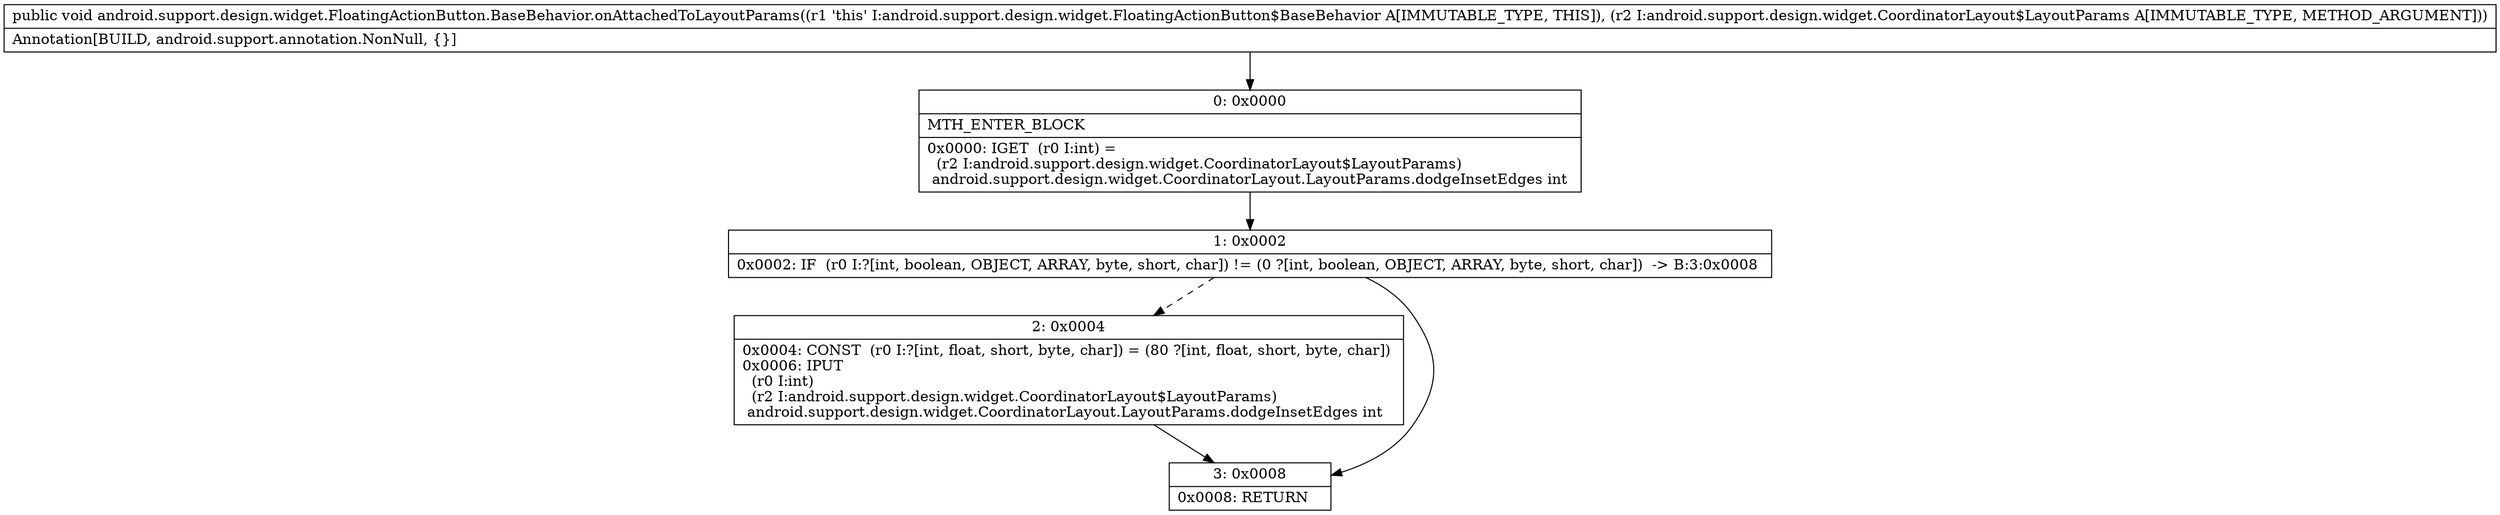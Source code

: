 digraph "CFG forandroid.support.design.widget.FloatingActionButton.BaseBehavior.onAttachedToLayoutParams(Landroid\/support\/design\/widget\/CoordinatorLayout$LayoutParams;)V" {
Node_0 [shape=record,label="{0\:\ 0x0000|MTH_ENTER_BLOCK\l|0x0000: IGET  (r0 I:int) = \l  (r2 I:android.support.design.widget.CoordinatorLayout$LayoutParams)\l android.support.design.widget.CoordinatorLayout.LayoutParams.dodgeInsetEdges int \l}"];
Node_1 [shape=record,label="{1\:\ 0x0002|0x0002: IF  (r0 I:?[int, boolean, OBJECT, ARRAY, byte, short, char]) != (0 ?[int, boolean, OBJECT, ARRAY, byte, short, char])  \-\> B:3:0x0008 \l}"];
Node_2 [shape=record,label="{2\:\ 0x0004|0x0004: CONST  (r0 I:?[int, float, short, byte, char]) = (80 ?[int, float, short, byte, char]) \l0x0006: IPUT  \l  (r0 I:int)\l  (r2 I:android.support.design.widget.CoordinatorLayout$LayoutParams)\l android.support.design.widget.CoordinatorLayout.LayoutParams.dodgeInsetEdges int \l}"];
Node_3 [shape=record,label="{3\:\ 0x0008|0x0008: RETURN   \l}"];
MethodNode[shape=record,label="{public void android.support.design.widget.FloatingActionButton.BaseBehavior.onAttachedToLayoutParams((r1 'this' I:android.support.design.widget.FloatingActionButton$BaseBehavior A[IMMUTABLE_TYPE, THIS]), (r2 I:android.support.design.widget.CoordinatorLayout$LayoutParams A[IMMUTABLE_TYPE, METHOD_ARGUMENT]))  | Annotation[BUILD, android.support.annotation.NonNull, \{\}]\l}"];
MethodNode -> Node_0;
Node_0 -> Node_1;
Node_1 -> Node_2[style=dashed];
Node_1 -> Node_3;
Node_2 -> Node_3;
}


